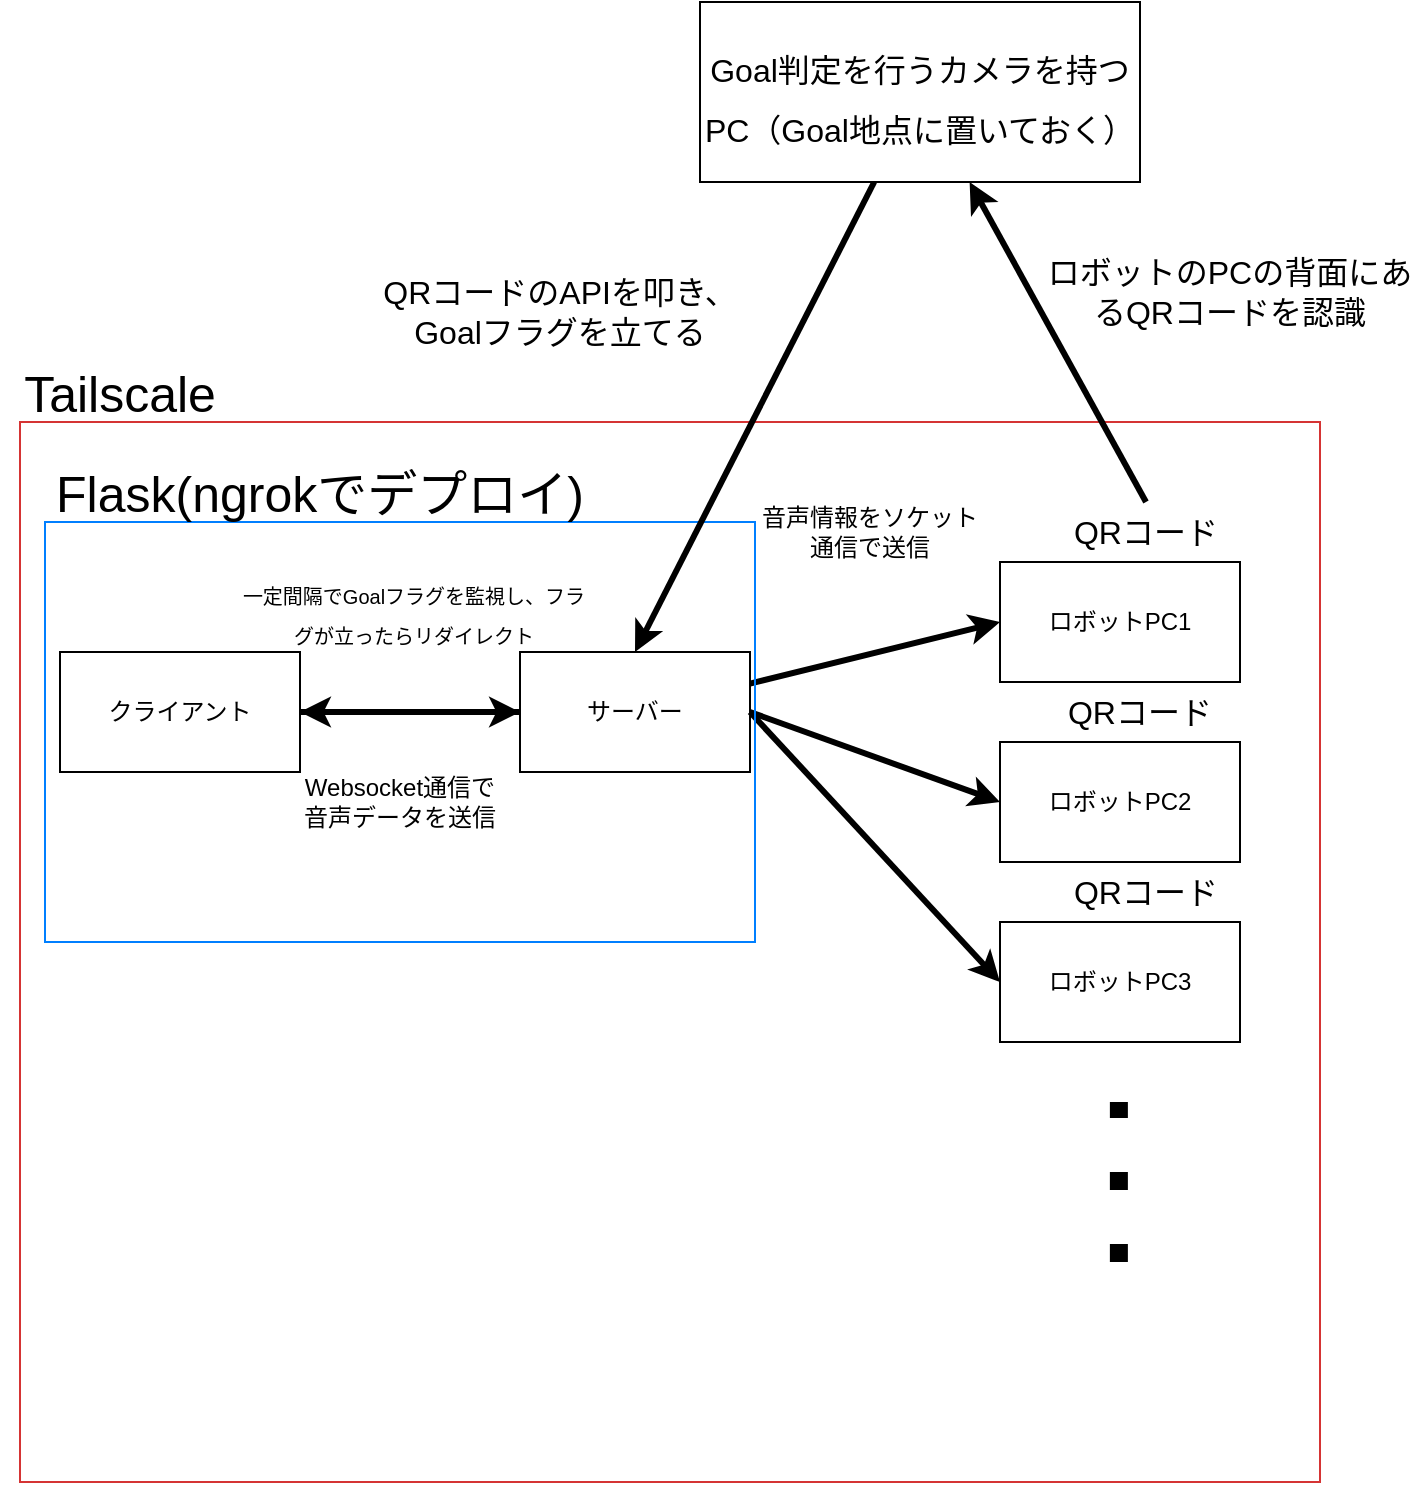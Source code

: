<mxfile>
    <diagram id="alO_7fKV_GwF8pbm1hWU" name="ページ1">
        <mxGraphModel dx="1909" dy="1979" grid="1" gridSize="10" guides="1" tooltips="1" connect="1" arrows="1" fold="1" page="1" pageScale="1" pageWidth="827" pageHeight="1169" background="#ffffff" math="0" shadow="0">
            <root>
                <mxCell id="0"/>
                <mxCell id="1" parent="0"/>
                <mxCell id="19" value="" style="rounded=0;whiteSpace=wrap;html=1;fillColor=none;strokeColor=#d53434;" vertex="1" parent="1">
                    <mxGeometry x="-150" y="130" width="650" height="530" as="geometry"/>
                </mxCell>
                <mxCell id="12" style="edgeStyle=none;html=1;entryX=0;entryY=0.5;entryDx=0;entryDy=0;strokeWidth=3;" edge="1" parent="1" source="2" target="4">
                    <mxGeometry relative="1" as="geometry"/>
                </mxCell>
                <mxCell id="35" style="edgeStyle=none;html=1;strokeWidth=3;fontSize=10;" edge="1" parent="1" source="2" target="16">
                    <mxGeometry relative="1" as="geometry"/>
                </mxCell>
                <mxCell id="2" value="サーバー" style="rounded=0;whiteSpace=wrap;html=1;" vertex="1" parent="1">
                    <mxGeometry x="100" y="245" width="115" height="60" as="geometry"/>
                </mxCell>
                <mxCell id="4" value="ロボットPC1" style="rounded=0;whiteSpace=wrap;html=1;" vertex="1" parent="1">
                    <mxGeometry x="340" y="200" width="120" height="60" as="geometry"/>
                </mxCell>
                <mxCell id="5" value="ロボットPC2" style="rounded=0;whiteSpace=wrap;html=1;" vertex="1" parent="1">
                    <mxGeometry x="340" y="290" width="120" height="60" as="geometry"/>
                </mxCell>
                <mxCell id="6" value="ロボットPC3" style="rounded=0;whiteSpace=wrap;html=1;" vertex="1" parent="1">
                    <mxGeometry x="340" y="380" width="120" height="60" as="geometry"/>
                </mxCell>
                <mxCell id="9" value="" style="endArrow=none;dashed=1;html=1;dashPattern=1 3;strokeWidth=9;" edge="1" parent="1">
                    <mxGeometry width="50" height="50" relative="1" as="geometry">
                        <mxPoint x="399.44" y="550" as="sourcePoint"/>
                        <mxPoint x="399.44" y="470" as="targetPoint"/>
                        <Array as="points">
                            <mxPoint x="399.44" y="530"/>
                        </Array>
                    </mxGeometry>
                </mxCell>
                <mxCell id="13" style="edgeStyle=none;html=1;entryX=0;entryY=0.5;entryDx=0;entryDy=0;strokeWidth=3;exitX=1;exitY=0.5;exitDx=0;exitDy=0;" edge="1" parent="1" source="2" target="5">
                    <mxGeometry relative="1" as="geometry">
                        <mxPoint x="210" y="258.89" as="sourcePoint"/>
                        <mxPoint x="340" y="258.89" as="targetPoint"/>
                    </mxGeometry>
                </mxCell>
                <mxCell id="14" style="edgeStyle=none;html=1;entryX=0;entryY=0.5;entryDx=0;entryDy=0;strokeWidth=3;exitX=1;exitY=0.5;exitDx=0;exitDy=0;" edge="1" parent="1" source="2" target="6">
                    <mxGeometry relative="1" as="geometry">
                        <mxPoint x="220" y="270" as="sourcePoint"/>
                        <mxPoint x="350" y="360" as="targetPoint"/>
                    </mxGeometry>
                </mxCell>
                <mxCell id="15" value="音声情報をソケット通信で送信" style="text;html=1;strokeColor=none;fillColor=none;align=center;verticalAlign=middle;whiteSpace=wrap;rounded=0;" vertex="1" parent="1">
                    <mxGeometry x="220" y="160" width="110" height="50" as="geometry"/>
                </mxCell>
                <mxCell id="17" style="edgeStyle=none;html=1;entryX=0;entryY=0.5;entryDx=0;entryDy=0;strokeWidth=3;" edge="1" parent="1" source="16" target="2">
                    <mxGeometry relative="1" as="geometry"/>
                </mxCell>
                <mxCell id="16" value="クライアント" style="rounded=0;whiteSpace=wrap;html=1;" vertex="1" parent="1">
                    <mxGeometry x="-130" y="245" width="120" height="60" as="geometry"/>
                </mxCell>
                <mxCell id="18" value="Websocket通信で音声データを送信" style="text;html=1;strokeColor=none;fillColor=none;align=center;verticalAlign=middle;whiteSpace=wrap;rounded=0;" vertex="1" parent="1">
                    <mxGeometry x="-10" y="305" width="100" height="30" as="geometry"/>
                </mxCell>
                <mxCell id="20" value="&lt;font style=&quot;font-size: 25px;&quot;&gt;Tailscale&lt;/font&gt;" style="text;html=1;strokeColor=none;fillColor=none;align=center;verticalAlign=middle;whiteSpace=wrap;rounded=0;" vertex="1" parent="1">
                    <mxGeometry x="-130" y="100" width="60" height="30" as="geometry"/>
                </mxCell>
                <mxCell id="21" value="" style="rounded=0;whiteSpace=wrap;html=1;fontSize=25;fillColor=none;strokeColor=#007FFF;" vertex="1" parent="1">
                    <mxGeometry x="-137.5" y="180" width="355" height="210" as="geometry"/>
                </mxCell>
                <mxCell id="22" value="&lt;font style=&quot;font-size: 25px;&quot;&gt;Flask(ngrokでデプロイ)&lt;/font&gt;" style="text;html=1;strokeColor=none;fillColor=none;align=center;verticalAlign=middle;whiteSpace=wrap;rounded=0;fontSize=25;" vertex="1" parent="1">
                    <mxGeometry x="-160" y="150" width="320" height="30" as="geometry"/>
                </mxCell>
                <mxCell id="32" style="edgeStyle=none;html=1;strokeWidth=3;fontSize=16;entryX=0.5;entryY=0;entryDx=0;entryDy=0;" edge="1" parent="1" source="24" target="2">
                    <mxGeometry relative="1" as="geometry"/>
                </mxCell>
                <mxCell id="24" value="&lt;font style=&quot;font-size: 16px;&quot;&gt;Goal判定を行うカメラを持つPC（Goal地点に置いておく）&lt;/font&gt;" style="rounded=0;whiteSpace=wrap;html=1;strokeColor=#000000;fontSize=25;fillColor=default;" vertex="1" parent="1">
                    <mxGeometry x="190" y="-80" width="220" height="90" as="geometry"/>
                </mxCell>
                <mxCell id="25" value="QRコード" style="text;html=1;strokeColor=none;fillColor=none;align=center;verticalAlign=middle;whiteSpace=wrap;rounded=0;fontSize=16;" vertex="1" parent="1">
                    <mxGeometry x="373" y="170" width="80" height="30" as="geometry"/>
                </mxCell>
                <mxCell id="26" value="QRコード" style="text;html=1;strokeColor=none;fillColor=none;align=center;verticalAlign=middle;whiteSpace=wrap;rounded=0;fontSize=16;" vertex="1" parent="1">
                    <mxGeometry x="370" y="260" width="80" height="30" as="geometry"/>
                </mxCell>
                <mxCell id="27" value="QRコード" style="text;html=1;strokeColor=none;fillColor=none;align=center;verticalAlign=middle;whiteSpace=wrap;rounded=0;fontSize=16;" vertex="1" parent="1">
                    <mxGeometry x="373" y="350" width="80" height="30" as="geometry"/>
                </mxCell>
                <mxCell id="29" value="" style="endArrow=classic;html=1;strokeWidth=3;fontSize=16;exitX=0.5;exitY=0;exitDx=0;exitDy=0;" edge="1" parent="1" source="25" target="24">
                    <mxGeometry width="50" height="50" relative="1" as="geometry">
                        <mxPoint x="310" y="120" as="sourcePoint"/>
                        <mxPoint x="360" y="70" as="targetPoint"/>
                    </mxGeometry>
                </mxCell>
                <mxCell id="30" value="ロボットのPCの背面にあるQRコードを認識" style="text;html=1;strokeColor=none;fillColor=none;align=center;verticalAlign=middle;whiteSpace=wrap;rounded=0;fontSize=16;" vertex="1" parent="1">
                    <mxGeometry x="360" y="50" width="190" height="30" as="geometry"/>
                </mxCell>
                <mxCell id="33" value="QRコードのAPIを叩き、Goalフラグを立てる" style="text;html=1;strokeColor=none;fillColor=none;align=center;verticalAlign=middle;whiteSpace=wrap;rounded=0;fontSize=16;" vertex="1" parent="1">
                    <mxGeometry x="25" y="60" width="190" height="30" as="geometry"/>
                </mxCell>
                <mxCell id="34" value="&lt;font style=&quot;font-size: 10px;&quot;&gt;一定間隔でGoalフラグを監視し、フラグが立ったらリダイレクト&lt;/font&gt;" style="text;html=1;strokeColor=none;fillColor=none;align=center;verticalAlign=middle;whiteSpace=wrap;rounded=0;fontSize=16;" vertex="1" parent="1">
                    <mxGeometry x="-43" y="210" width="180" height="30" as="geometry"/>
                </mxCell>
            </root>
        </mxGraphModel>
    </diagram>
</mxfile>